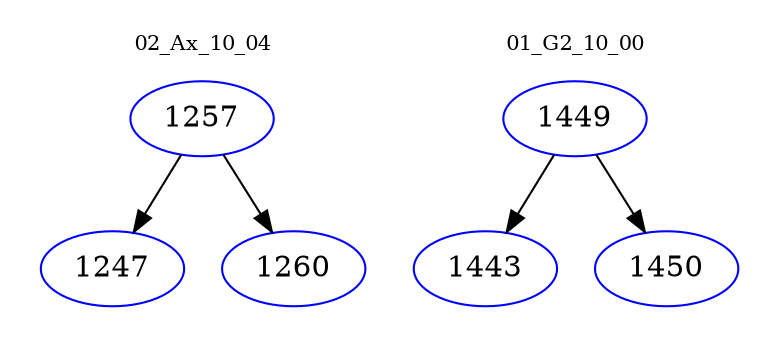 digraph{
subgraph cluster_0 {
color = white
label = "02_Ax_10_04";
fontsize=10;
T0_1257 [label="1257", color="blue"]
T0_1257 -> T0_1247 [color="black"]
T0_1247 [label="1247", color="blue"]
T0_1257 -> T0_1260 [color="black"]
T0_1260 [label="1260", color="blue"]
}
subgraph cluster_1 {
color = white
label = "01_G2_10_00";
fontsize=10;
T1_1449 [label="1449", color="blue"]
T1_1449 -> T1_1443 [color="black"]
T1_1443 [label="1443", color="blue"]
T1_1449 -> T1_1450 [color="black"]
T1_1450 [label="1450", color="blue"]
}
}
